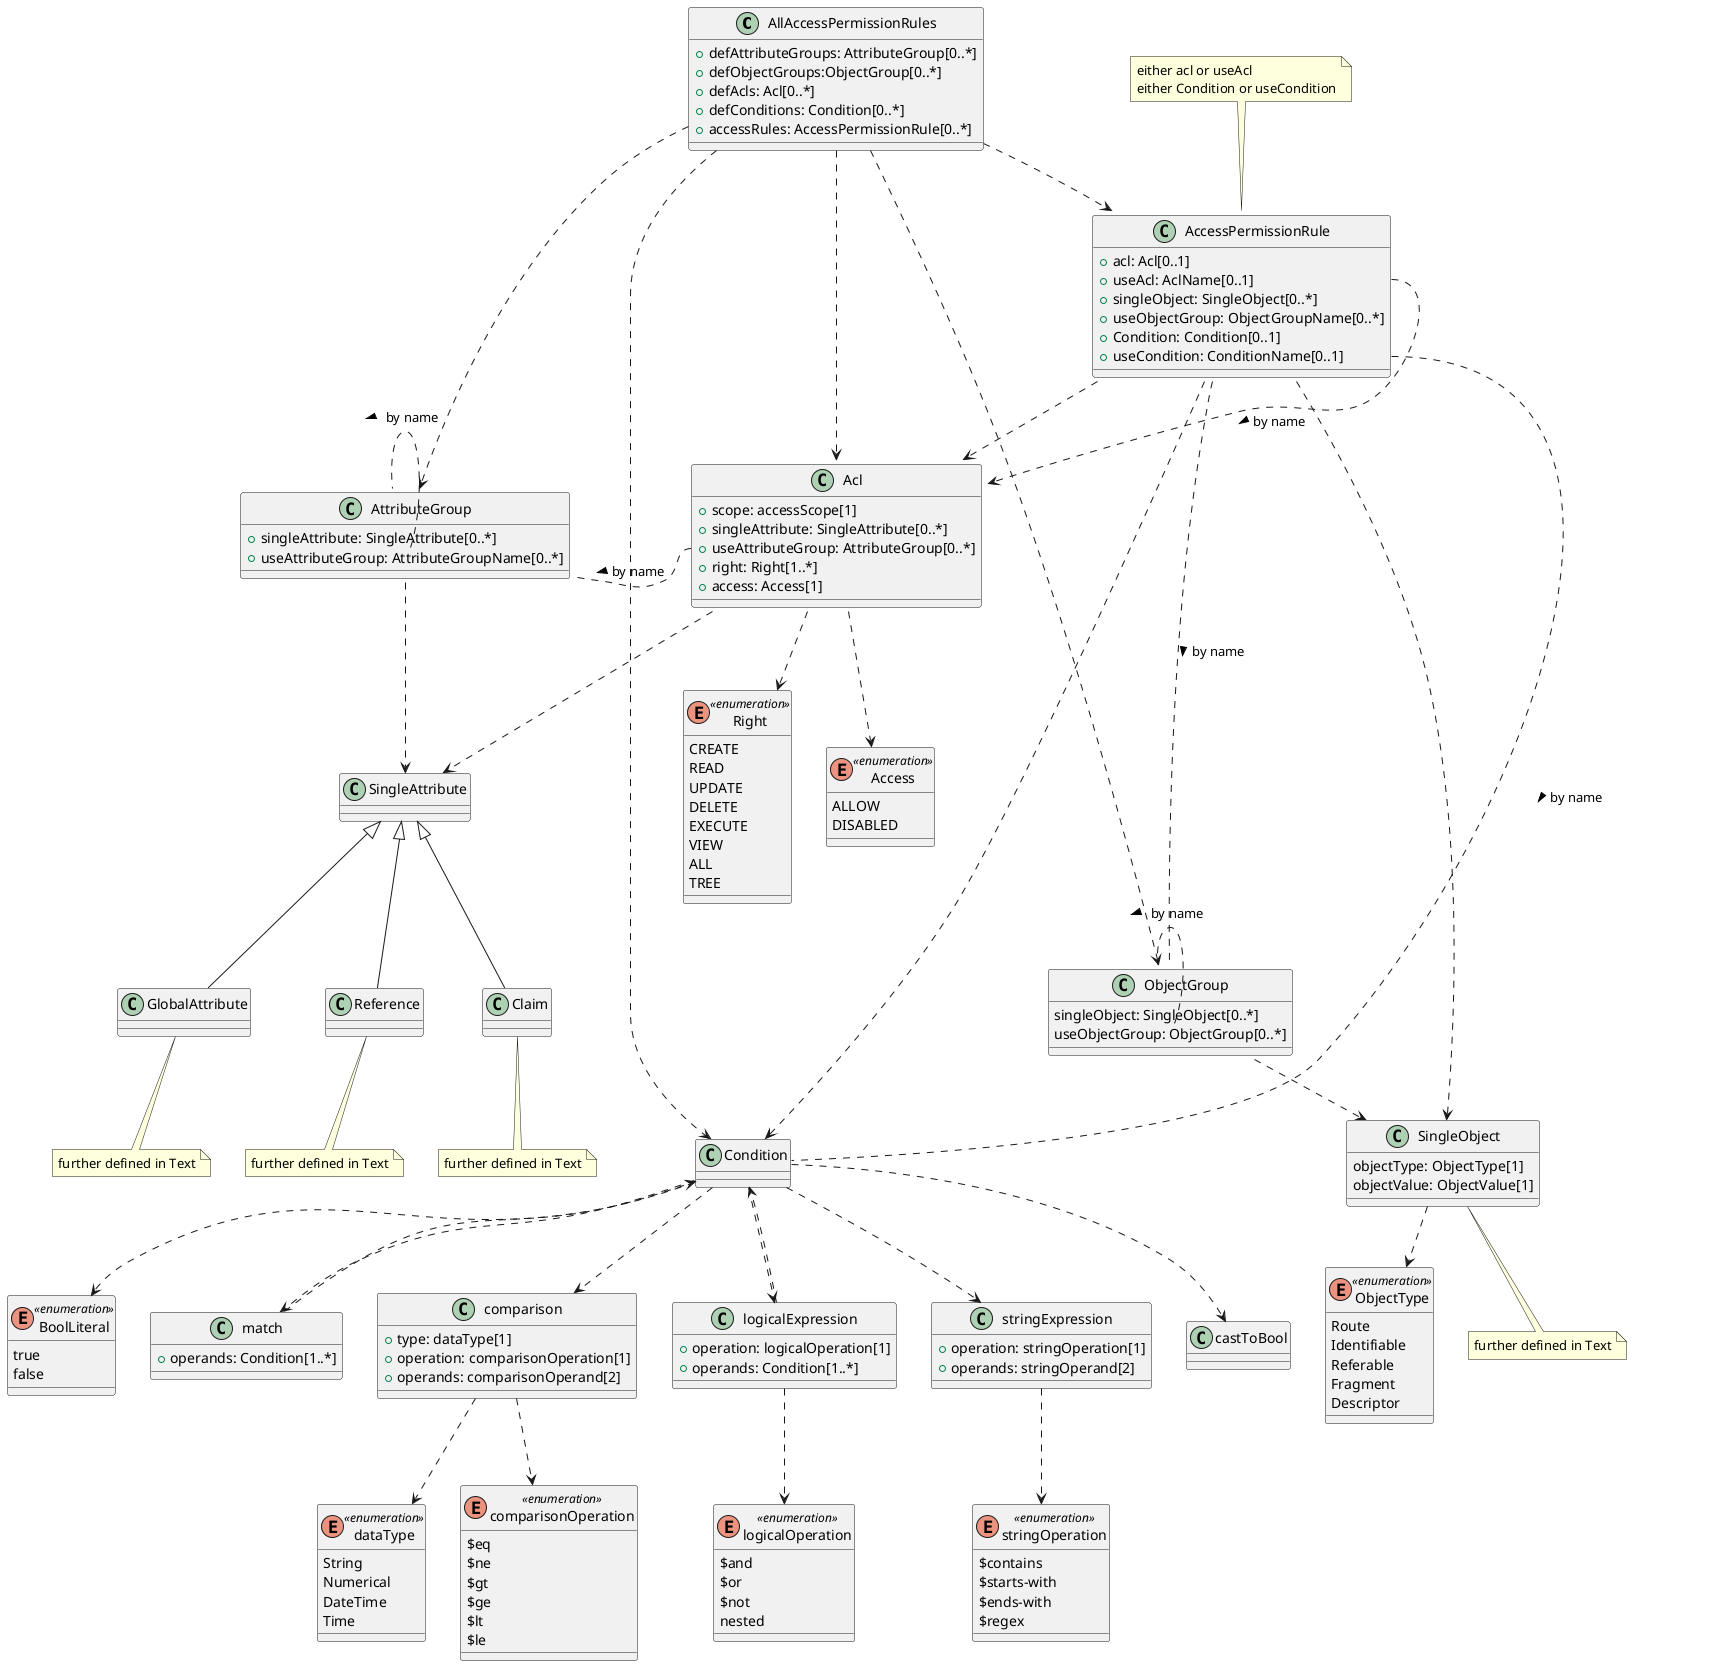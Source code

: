 @startuml
class AllAccessPermissionRules {
   +defAttributeGroups: AttributeGroup[0..*]
   +defObjectGroups:ObjectGroup[0..*]
   +defAcls: Acl[0..*]
   +defConditions: Condition[0..*]
   +accessRules: AccessPermissionRule[0..*]
}
AllAccessPermissionRules ..> AttributeGroup
AllAccessPermissionRules ..> ObjectGroup
AllAccessPermissionRules ..> Acl
AllAccessPermissionRules ..> Condition
AllAccessPermissionRules ..> AccessPermissionRule

class AccessPermissionRule {
	+acl: Acl[0..1]
	+useAcl: AclName[0..1]
	+singleObject: SingleObject[0..*]
	+useObjectGroup: ObjectGroupName[0..*]
	+Condition: Condition[0..1]
	+useCondition: ConditionName[0..1]
}
AccessPermissionRule ..> Acl
AccessPermissionRule::useAcl ..> Acl: > by name
AccessPermissionRule ..> Condition
AccessPermissionRule ..> SingleObject
AccessPermissionRule::useObjectGoup .. ObjectGroup: > by name
AccessPermissionRule::useCondition .. Condition : > by name
note top of AccessPermissionRule
	either acl or useAcl
	either Condition or useCondition
end note

together {

  class AttributeGroup {
    +singleAttribute: SingleAttribute[0..*]
    +useAttributeGroup: AttributeGroupName[0..*]
    }

  AttributeGroup ..> SingleAttribute
  AttributeGroup::useAttributeGroup .. AttributeGroup : > by name

  class SingleAttribute {
  }

  class Claim {
  }
  note bottom of Claim
	further defined in Text
  end note

  class GlobalAttribute {
  }
  note bottom of GlobalAttribute
  	further defined in Text
  end note

  class Reference {
  }
  note bottom of Reference
	further defined in Text
  end note

  SingleAttribute <|-- Claim
  SingleAttribute <|-- GlobalAttribute
  SingleAttribute <|-- Reference
}

together {
  class ObjectGroup {
    singleObject: SingleObject[0..*]
    useObjectGroup: ObjectGroup[0..*]
  }
  ObjectGroup ..> SingleObject
  ObjectGroup::useObjectGroup .. ObjectGroup : > by name

  class SingleObject {
    objectType: ObjectType[1]
    objectValue: ObjectValue[1]
  }
  note bottom of SingleObject
	further defined in Text
  end note

  SingleObject ..> ObjectType

  enum ObjectType <<enumeration>> {
	Route
	Identifiable
	Referable
	Fragment
	Descriptor
  }
}

together {
  class Acl {
	+scope: accessScope[1]
	+singleAttribute: SingleAttribute[0..*]
	+useAttributeGroup: AttributeGroup[0..*]
	+right: Right[1..*]
	+access: Access[1]
  }
  Acl ..> Right
  Acl ..> Access
  Acl ..> SingleAttribute
  Acl::useAttributeGroup .l. AttributeGroup : > by name

  enum Right <<enumeration>> {
	CREATE
	READ
	UPDATE
	DELETE
	EXECUTE
	VIEW
	ALL
	TREE
  }

  enum Access <<enumeration>> {
	ALLOW
	DISABLED
  }
}

together {

  class Condition {
  }

  enum logicalOperation <<enumeration>> {
    $and
    $or
    $not
    nested
  }

  class logicalExpression {
    +operation: logicalOperation[1]
    +operands: Condition[1..*]
  }

  class match {
    +operands: Condition[1..*]
  }

  enum comparisonOperation <<enumeration>> {
    $eq
    $ne
    $gt
    $ge
    $lt
    $le
  }
  enum dataType <<enumeration>> {
    String
    Numerical
    DateTime
    Time
  }
  class comparison {
    +type: dataType[1]
    +operation: comparisonOperation[1]
    +operands: comparisonOperand[2]
  }

  enum stringOperation <<enumeration>> {
    $contains
    $starts-with
    $ends-with
    $regex
  }
  class stringExpression {
    +operation: stringOperation[1]
    +operands: stringOperand[2]
  }

  enum BoolLiteral <<enumeration>> {
    true
    false
  }
  class castToBool {}

  Condition ..> logicalExpression
  logicalExpression ..> Condition
  logicalExpression ..> logicalOperation
  stringExpression ..> stringOperation
  Condition ..> match
  match ..> Condition
  Condition ..> comparison
  comparison ..> dataType
  comparison ..> comparisonOperation
  Condition ..> stringExpression
  Condition .r.> castToBool
  Condition .r.> BoolLiteral

}

ObjectType -l[hidden]- Condition
Claim -[hidden]- Condition
Right -[hidden]- ObjectGroup

@enduml
